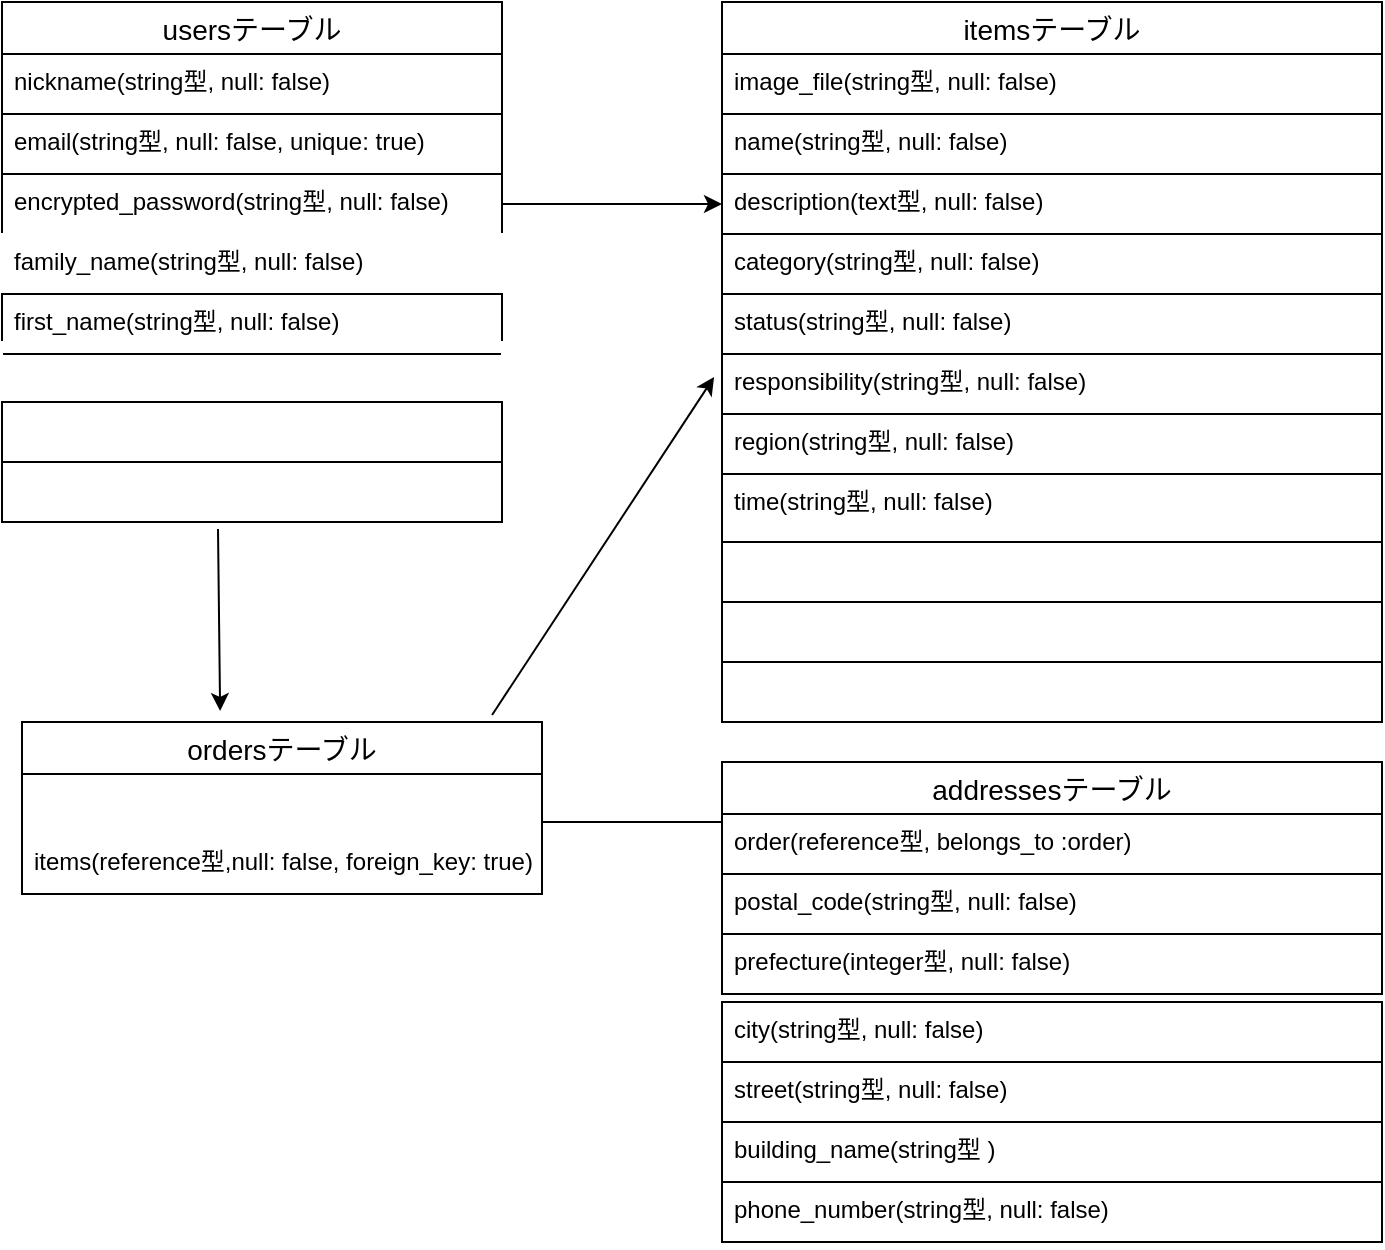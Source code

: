<mxfile>
    <diagram id="zwADPQg5wO3nYzi2u-J6" name="ページ1">
        <mxGraphModel dx="680" dy="674" grid="1" gridSize="10" guides="0" tooltips="1" connect="0" arrows="1" fold="1" page="1" pageScale="1" pageWidth="827" pageHeight="1169" math="0" shadow="0">
            <root>
                <mxCell id="0"/>
                <mxCell id="1" parent="0"/>
                <mxCell id="8" value="usersテーブル" style="swimlane;fontStyle=0;childLayout=stackLayout;horizontal=1;startSize=26;horizontalStack=0;resizeParent=1;resizeParentMax=0;resizeLast=0;collapsible=1;marginBottom=0;align=center;fontSize=14;fontColor=default;" vertex="1" parent="1">
                    <mxGeometry x="30" y="10" width="250" height="116" as="geometry"/>
                </mxCell>
                <mxCell id="9" value="nickname(string型, null: false)" style="text;strokeColor=none;fillColor=none;spacingLeft=4;spacingRight=4;overflow=hidden;rotatable=0;points=[[0,0.5],[1,0.5]];portConstraint=eastwest;fontSize=12;fontColor=default;" vertex="1" parent="8">
                    <mxGeometry y="26" width="250" height="30" as="geometry"/>
                </mxCell>
                <mxCell id="10" value="email(string型, null: false, unique: true)" style="text;strokeColor=default;fillColor=none;spacingLeft=4;spacingRight=4;overflow=hidden;rotatable=0;points=[[0,0.5],[1,0.5]];portConstraint=eastwest;fontSize=12;fontColor=default;" vertex="1" parent="8">
                    <mxGeometry y="56" width="250" height="30" as="geometry"/>
                </mxCell>
                <mxCell id="11" value="encrypted_password(string型, null: false)" style="text;strokeColor=default;fillColor=none;spacingLeft=4;spacingRight=4;overflow=hidden;rotatable=0;points=[[0,0.5],[1,0.5]];portConstraint=eastwest;fontSize=12;fontColor=default;" vertex="1" parent="8">
                    <mxGeometry y="86" width="250" height="30" as="geometry"/>
                </mxCell>
                <mxCell id="12" value="family_name(string型, null: false)" style="text;spacingLeft=4;spacingRight=4;overflow=hidden;rotatable=0;points=[[0,0.5],[1,0.5]];portConstraint=eastwest;fontSize=12;strokeColor=#FFFFFF;" vertex="1" parent="1">
                    <mxGeometry x="30" y="126" width="250" height="30" as="geometry"/>
                </mxCell>
                <mxCell id="13" value="first_name(string型, null: false)" style="text;strokeColor=default;fillColor=none;spacingLeft=4;spacingRight=4;overflow=hidden;rotatable=0;points=[[0,0.5],[1,0.5]];portConstraint=eastwest;fontSize=12;fontColor=default;" vertex="1" parent="1">
                    <mxGeometry x="30" y="156" width="250" height="30" as="geometry"/>
                </mxCell>
                <mxCell id="16" value="ordersテーブル" style="swimlane;fontStyle=0;childLayout=stackLayout;horizontal=1;startSize=26;horizontalStack=0;resizeParent=1;resizeParentMax=0;resizeLast=0;collapsible=1;marginBottom=0;align=center;fontSize=14;strokeColor=default;fontColor=default;" vertex="1" parent="1">
                    <mxGeometry x="40" y="370" width="260" height="86" as="geometry"/>
                </mxCell>
                <mxCell id="18" value="user(reference型,null: false, foreign_key: true)" style="text;strokeColor=none;fillColor=none;spacingLeft=4;spacingRight=4;overflow=hidden;rotatable=0;points=[[0,0.5],[1,0.5]];portConstraint=eastwest;fontSize=12;fontColor=#FFFFFF;" vertex="1" parent="16">
                    <mxGeometry y="26" width="260" height="30" as="geometry"/>
                </mxCell>
                <mxCell id="19" value="items(reference型,null: false, foreign_key: true)" style="text;strokeColor=none;fillColor=none;spacingLeft=4;spacingRight=4;overflow=hidden;rotatable=0;points=[[0,0.5],[1,0.5]];portConstraint=eastwest;fontSize=12;fontColor=default;" vertex="1" parent="16">
                    <mxGeometry y="56" width="260" height="30" as="geometry"/>
                </mxCell>
                <mxCell id="20" value="itemsテーブル" style="swimlane;fontStyle=0;childLayout=stackLayout;horizontal=1;startSize=26;horizontalStack=0;resizeParent=1;resizeParentMax=0;resizeLast=0;collapsible=1;marginBottom=0;align=center;fontSize=14;strokeColor=default;fontColor=default;" vertex="1" parent="1">
                    <mxGeometry x="390" y="10" width="330" height="116" as="geometry"/>
                </mxCell>
                <mxCell id="21" value="image_file(string型, null: false)" style="text;strokeColor=none;fillColor=none;spacingLeft=4;spacingRight=4;overflow=hidden;rotatable=0;points=[[0,0.5],[1,0.5]];portConstraint=eastwest;fontSize=12;fontColor=default;" vertex="1" parent="20">
                    <mxGeometry y="26" width="330" height="30" as="geometry"/>
                </mxCell>
                <mxCell id="22" value="name(string型, null: false)" style="text;strokeColor=default;fillColor=none;spacingLeft=4;spacingRight=4;overflow=hidden;rotatable=0;points=[[0,0.5],[1,0.5]];portConstraint=eastwest;fontSize=12;fontColor=default;" vertex="1" parent="20">
                    <mxGeometry y="56" width="330" height="30" as="geometry"/>
                </mxCell>
                <mxCell id="23" value="description(text型, null: false)" style="text;strokeColor=default;fillColor=none;spacingLeft=4;spacingRight=4;overflow=hidden;rotatable=0;points=[[0,0.5],[1,0.5]];portConstraint=eastwest;fontSize=12;fontColor=default;" vertex="1" parent="20">
                    <mxGeometry y="86" width="330" height="30" as="geometry"/>
                </mxCell>
                <mxCell id="24" value="category(string型, null: false)" style="text;strokeColor=default;fillColor=none;spacingLeft=4;spacingRight=4;overflow=hidden;rotatable=0;points=[[0,0.5],[1,0.5]];portConstraint=eastwest;fontSize=12;fontColor=default;" vertex="1" parent="1">
                    <mxGeometry x="390" y="126" width="330" height="30" as="geometry"/>
                </mxCell>
                <mxCell id="25" value="status(string型, null: false)" style="text;strokeColor=default;fillColor=none;spacingLeft=4;spacingRight=4;overflow=hidden;rotatable=0;points=[[0,0.5],[1,0.5]];portConstraint=eastwest;fontSize=12;fontColor=default;" vertex="1" parent="1">
                    <mxGeometry x="390" y="156" width="330" height="30" as="geometry"/>
                </mxCell>
                <mxCell id="26" value="responsibility(string型, null: false)" style="text;strokeColor=default;fillColor=none;spacingLeft=4;spacingRight=4;overflow=hidden;rotatable=0;points=[[0,0.5],[1,0.5]];portConstraint=eastwest;fontSize=12;fontColor=default;" vertex="1" parent="1">
                    <mxGeometry x="390" y="186" width="330" height="30" as="geometry"/>
                </mxCell>
                <mxCell id="27" value="region(string型, null: false)" style="text;strokeColor=default;fillColor=none;spacingLeft=4;spacingRight=4;overflow=hidden;rotatable=0;points=[[0,0.5],[1,0.5]];portConstraint=eastwest;fontSize=12;fontColor=default;" vertex="1" parent="1">
                    <mxGeometry x="390" y="216" width="330" height="30" as="geometry"/>
                </mxCell>
                <mxCell id="28" value="time(string型, null: false)" style="text;strokeColor=default;fillColor=none;spacingLeft=4;spacingRight=4;overflow=hidden;rotatable=0;points=[[0,0.5],[1,0.5]];portConstraint=eastwest;fontSize=12;fontColor=default;" vertex="1" parent="1">
                    <mxGeometry x="390" y="246" width="330" height="34" as="geometry"/>
                </mxCell>
                <mxCell id="29" value="addressesテーブル" style="swimlane;fontStyle=0;childLayout=stackLayout;horizontal=1;startSize=26;horizontalStack=0;resizeParent=1;resizeParentMax=0;resizeLast=0;collapsible=1;marginBottom=0;align=center;fontSize=14;strokeColor=default;fontColor=default;" vertex="1" parent="1">
                    <mxGeometry x="390" y="390" width="330" height="116" as="geometry"/>
                </mxCell>
                <mxCell id="30" value="order(reference型, belongs_to :order)" style="text;strokeColor=default;fillColor=none;spacingLeft=4;spacingRight=4;overflow=hidden;rotatable=0;points=[[0,0.5],[1,0.5]];portConstraint=eastwest;fontSize=12;fontColor=default;" vertex="1" parent="29">
                    <mxGeometry y="26" width="330" height="30" as="geometry"/>
                </mxCell>
                <mxCell id="31" value="postal_code(string型, null: false)" style="text;strokeColor=default;fillColor=none;spacingLeft=4;spacingRight=4;overflow=hidden;rotatable=0;points=[[0,0.5],[1,0.5]];portConstraint=eastwest;fontSize=12;fontColor=default;" vertex="1" parent="29">
                    <mxGeometry y="56" width="330" height="30" as="geometry"/>
                </mxCell>
                <mxCell id="32" value="prefecture(integer型, null: false)" style="text;strokeColor=none;fillColor=none;spacingLeft=4;spacingRight=4;overflow=hidden;rotatable=0;points=[[0,0.5],[1,0.5]];portConstraint=eastwest;fontSize=12;fontColor=default;" vertex="1" parent="29">
                    <mxGeometry y="86" width="330" height="30" as="geometry"/>
                </mxCell>
                <mxCell id="33" value="city(string型, null: false)" style="text;strokeColor=default;fillColor=none;spacingLeft=4;spacingRight=4;overflow=hidden;rotatable=0;points=[[0,0.5],[1,0.5]];portConstraint=eastwest;fontSize=12;fontColor=default;" vertex="1" parent="1">
                    <mxGeometry x="390" y="510" width="330" height="30" as="geometry"/>
                </mxCell>
                <mxCell id="34" value="street(string型, null: false)" style="text;strokeColor=default;fillColor=none;spacingLeft=4;spacingRight=4;overflow=hidden;rotatable=0;points=[[0,0.5],[1,0.5]];portConstraint=eastwest;fontSize=12;fontColor=default;" vertex="1" parent="1">
                    <mxGeometry x="390" y="540" width="330" height="30" as="geometry"/>
                </mxCell>
                <mxCell id="35" value="building_name(string型 )" style="text;strokeColor=default;fillColor=none;spacingLeft=4;spacingRight=4;overflow=hidden;rotatable=0;points=[[0,0.5],[1,0.5]];portConstraint=eastwest;fontSize=12;fontColor=default;" vertex="1" parent="1">
                    <mxGeometry x="390" y="570" width="330" height="30" as="geometry"/>
                </mxCell>
                <mxCell id="36" value="phone_number(string型, null: false)" style="text;strokeColor=default;fillColor=none;spacingLeft=4;spacingRight=4;overflow=hidden;rotatable=0;points=[[0,0.5],[1,0.5]];portConstraint=eastwest;fontSize=12;fontColor=default;" vertex="1" parent="1">
                    <mxGeometry x="390" y="600" width="330" height="30" as="geometry"/>
                </mxCell>
                <mxCell id="41" value="" style="line;strokeWidth=1;rotatable=0;dashed=0;labelPosition=right;align=left;verticalAlign=middle;spacingTop=0;spacingLeft=6;points=[];portConstraint=eastwest;strokeColor=default;fontColor=default;" vertex="1" parent="1">
                    <mxGeometry x="300" y="340" width="90" height="160" as="geometry"/>
                </mxCell>
                <mxCell id="42" style="edgeStyle=none;html=1;entryX=0;entryY=0.5;entryDx=0;entryDy=0;entryPerimeter=0;fontColor=default;" edge="1" parent="1" source="11" target="23">
                    <mxGeometry relative="1" as="geometry"/>
                </mxCell>
                <mxCell id="44" style="edgeStyle=none;html=1;entryX=-0.012;entryY=0.383;entryDx=0;entryDy=0;entryPerimeter=0;fontColor=default;exitX=0.904;exitY=-0.041;exitDx=0;exitDy=0;exitPerimeter=0;" edge="1" parent="1" source="16" target="26">
                    <mxGeometry relative="1" as="geometry">
                        <mxPoint x="290" y="320" as="sourcePoint"/>
                        <mxPoint x="289.93" y="440" as="targetPoint"/>
                    </mxGeometry>
                </mxCell>
                <mxCell id="45" value="family_name_kana(string型, null: false)" style="text;strokeColor=#FFFFFF;fillColor=none;spacingLeft=4;spacingRight=4;overflow=hidden;rotatable=0;points=[[0,0.5],[1,0.5]];portConstraint=eastwest;fontSize=12;fontColor=#FFFFFF;gradientColor=default;" vertex="1" parent="1">
                    <mxGeometry x="30" y="180" width="250" height="30" as="geometry"/>
                </mxCell>
                <mxCell id="46" value="first_name_kana(string型, null: false)" style="text;strokeColor=default;fillColor=none;spacingLeft=4;spacingRight=4;overflow=hidden;rotatable=0;points=[[0,0.5],[1,0.5]];portConstraint=eastwest;fontSize=12;fontColor=#FFFFFF;" vertex="1" parent="1">
                    <mxGeometry x="30" y="210" width="250" height="30" as="geometry"/>
                </mxCell>
                <mxCell id="47" value="birthdate(datek型, null: false)" style="text;strokeColor=default;fillColor=none;spacingLeft=4;spacingRight=4;overflow=hidden;rotatable=0;points=[[0,0.5],[1,0.5]];portConstraint=eastwest;fontSize=12;fontColor=#FFFFFF;" vertex="1" parent="1">
                    <mxGeometry x="30" y="240" width="250" height="30" as="geometry"/>
                </mxCell>
                <mxCell id="48" style="edgeStyle=none;html=1;fontColor=default;exitX=0.432;exitY=1.117;exitDx=0;exitDy=0;exitPerimeter=0;entryX=0.381;entryY=-0.064;entryDx=0;entryDy=0;entryPerimeter=0;" edge="1" parent="1" source="47" target="16">
                    <mxGeometry relative="1" as="geometry">
                        <mxPoint x="110" y="300" as="sourcePoint"/>
                        <mxPoint x="138" y="360" as="targetPoint"/>
                    </mxGeometry>
                </mxCell>
                <mxCell id="49" value="pirce(integer型, null: false)" style="text;strokeColor=default;fillColor=none;spacingLeft=4;spacingRight=4;overflow=hidden;rotatable=0;points=[[0,0.5],[1,0.5]];portConstraint=eastwest;fontSize=12;fontColor=#FFFFFF;" vertex="1" parent="1">
                    <mxGeometry x="390" y="280" width="330" height="30" as="geometry"/>
                </mxCell>
                <mxCell id="50" value="user(reference型, null: false, foreign_key: true)" style="text;strokeColor=default;fillColor=none;spacingLeft=4;spacingRight=4;overflow=hidden;rotatable=0;points=[[0,0.5],[1,0.5]];portConstraint=eastwest;fontSize=12;fontColor=#FFFFFF;" vertex="1" parent="1">
                    <mxGeometry x="390" y="310" width="330" height="30" as="geometry"/>
                </mxCell>
                <mxCell id="51" value="order(reference型, null: false, foreign_key: true)" style="text;strokeColor=default;fillColor=none;spacingLeft=4;spacingRight=4;overflow=hidden;rotatable=0;points=[[0,0.5],[1,0.5]];portConstraint=eastwest;fontSize=12;fontColor=#FFFFFF;" vertex="1" parent="1">
                    <mxGeometry x="390" y="340" width="330" height="30" as="geometry"/>
                </mxCell>
            </root>
        </mxGraphModel>
    </diagram>
</mxfile>